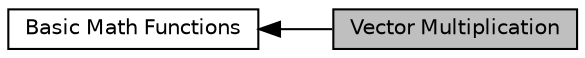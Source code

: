 digraph "Vector Multiplication"
{
  edge [fontname="Helvetica",fontsize="10",labelfontname="Helvetica",labelfontsize="10"];
  node [fontname="Helvetica",fontsize="10",shape=record];
  rankdir=LR;
  Node0 [label="Vector Multiplication",height=0.2,width=0.4,color="black", fillcolor="grey75", style="filled", fontcolor="black"];
  Node1 [label="Basic Math Functions",height=0.2,width=0.4,color="black", fillcolor="white", style="filled",URL="$group__group_math.html"];
  Node1->Node0 [shape=plaintext, dir="back", style="solid"];
}
